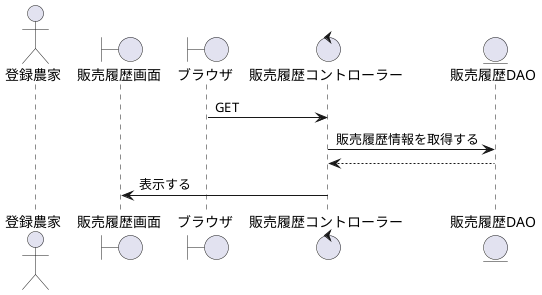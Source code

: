 @startuml 農家詳細表示

actor    "登録農家" as act
boundary "販売履歴画面" as Mypage
boundary "ブラウザ" as brz
control  "販売履歴コントローラー" as Acquisition_c
entity   "販売履歴DAO" as Farmer_DAO

'-------------------------------------------------------------------------------------------

brz -> Acquisition_c : GET
Acquisition_c -> Farmer_DAO : 販売履歴情報を取得する
Acquisition_c <-- Farmer_DAO
Mypage <- Acquisition_c : 表示する

@enduml